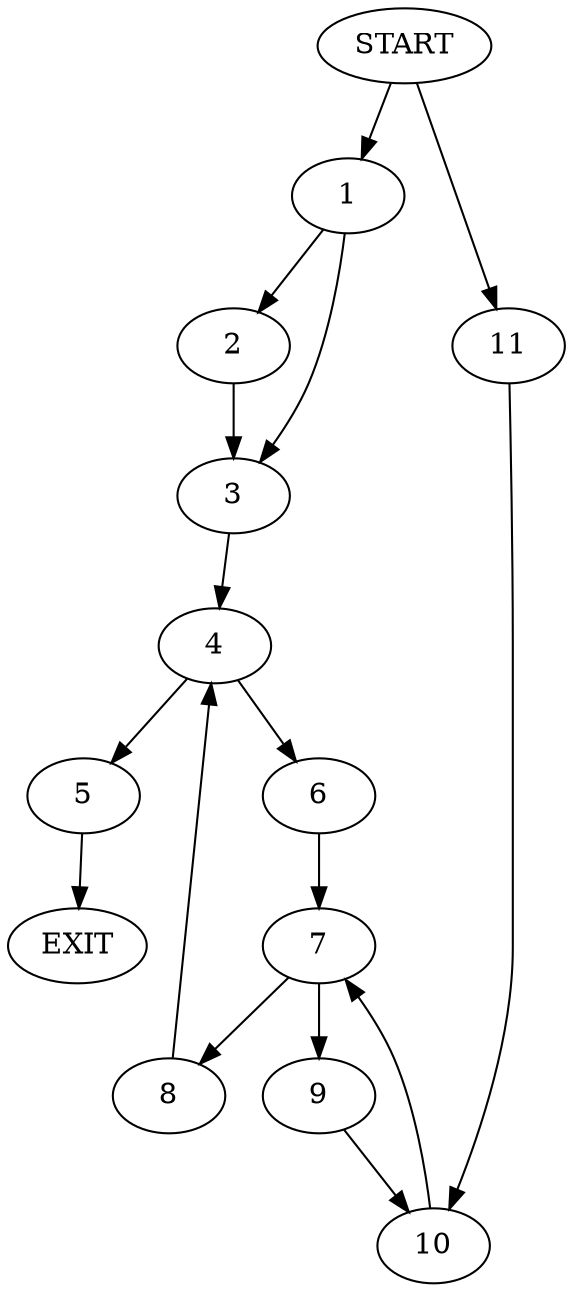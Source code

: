 digraph {
0 [label="START"]
12 [label="EXIT"]
0 -> 1
1 -> 2
1 -> 3
3 -> 4
2 -> 3
4 -> 5
4 -> 6
5 -> 12
6 -> 7
7 -> 8
7 -> 9
8 -> 4
9 -> 10
10 -> 7
0 -> 11
11 -> 10
}
